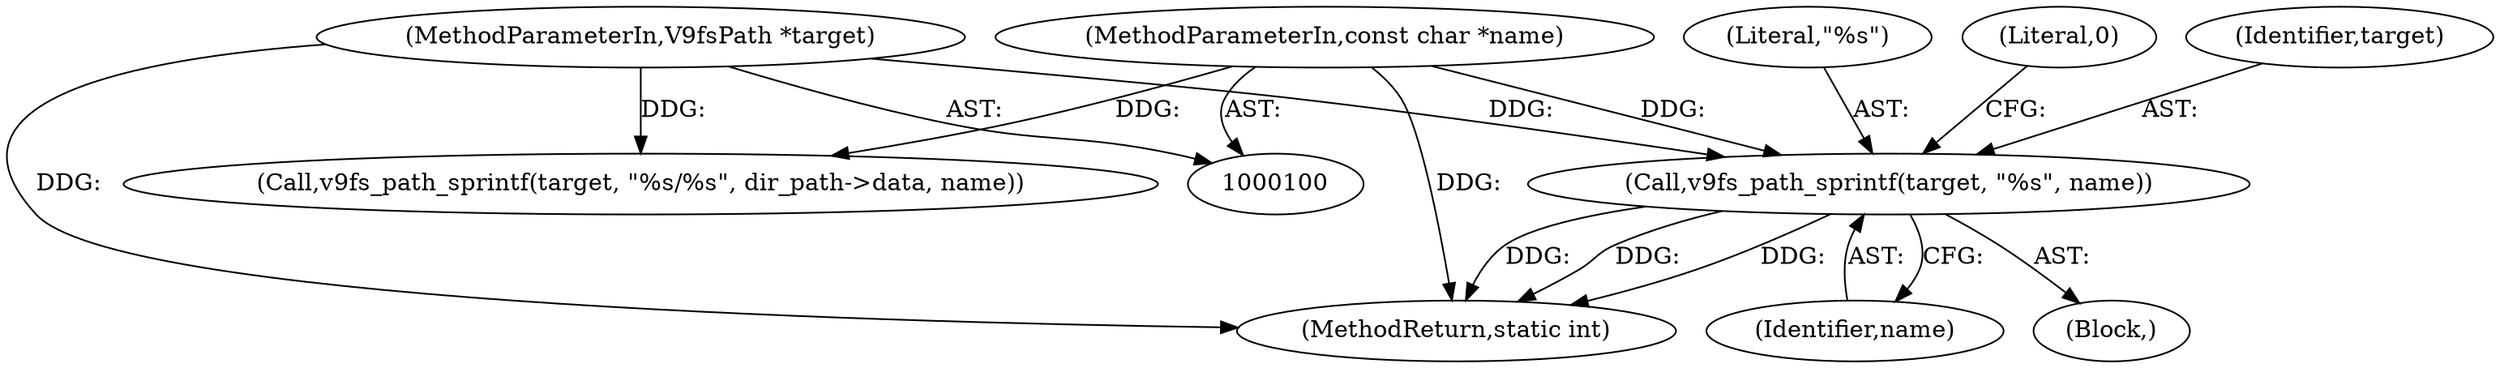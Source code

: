 digraph "0_qemu_9c6b899f7a46893ab3b671e341a2234e9c0c060e@API" {
"1000118" [label="(Call,v9fs_path_sprintf(target, \"%s\", name))"];
"1000104" [label="(MethodParameterIn,V9fsPath *target)"];
"1000103" [label="(MethodParameterIn,const char *name)"];
"1000120" [label="(Literal,\"%s\")"];
"1000123" [label="(Literal,0)"];
"1000119" [label="(Identifier,target)"];
"1000109" [label="(Call,v9fs_path_sprintf(target, \"%s/%s\", dir_path->data, name))"];
"1000117" [label="(Block,)"];
"1000121" [label="(Identifier,name)"];
"1000103" [label="(MethodParameterIn,const char *name)"];
"1000104" [label="(MethodParameterIn,V9fsPath *target)"];
"1000118" [label="(Call,v9fs_path_sprintf(target, \"%s\", name))"];
"1000124" [label="(MethodReturn,static int)"];
"1000118" -> "1000117"  [label="AST: "];
"1000118" -> "1000121"  [label="CFG: "];
"1000119" -> "1000118"  [label="AST: "];
"1000120" -> "1000118"  [label="AST: "];
"1000121" -> "1000118"  [label="AST: "];
"1000123" -> "1000118"  [label="CFG: "];
"1000118" -> "1000124"  [label="DDG: "];
"1000118" -> "1000124"  [label="DDG: "];
"1000118" -> "1000124"  [label="DDG: "];
"1000104" -> "1000118"  [label="DDG: "];
"1000103" -> "1000118"  [label="DDG: "];
"1000104" -> "1000100"  [label="AST: "];
"1000104" -> "1000124"  [label="DDG: "];
"1000104" -> "1000109"  [label="DDG: "];
"1000103" -> "1000100"  [label="AST: "];
"1000103" -> "1000124"  [label="DDG: "];
"1000103" -> "1000109"  [label="DDG: "];
}
